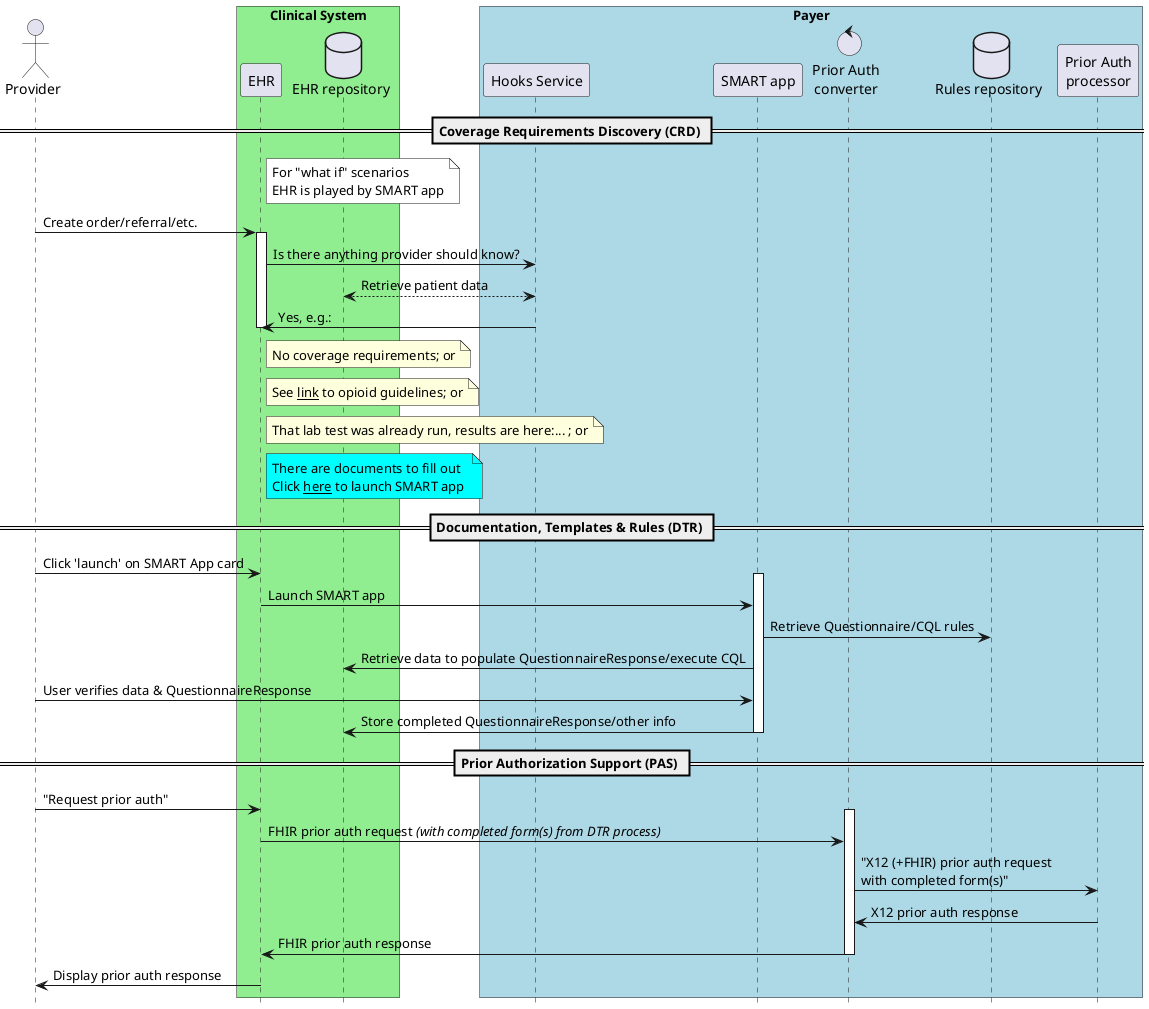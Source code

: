 @startuml
hide footbox
actor "Provider"
box "Clinical System" #LightGreen
  participant EHR
  database "EHR repository"
end box
box "Payer" #LightBlue
  participant "Hooks Service"
  participant "SMART app"
  control converter as "Prior Auth\nconverter"
  database "Rules repository"
  participant processor as "Prior Auth\nprocessor"
end box

== Coverage Requirements Discovery (CRD) ==

note right of EHR #white
  For "what if" scenarios
  EHR is played by SMART app
end note
"Provider" -> "EHR" : Create order/referral/etc.
Activate EHR
  "EHR" -> "Hooks Service" : Is there anything provider should know?
  "Hooks Service" <--> "EHR repository" : Retrieve patient data
  "EHR" <- "Hooks Service" : Yes, e.g.:
  note right of EHR: No coverage requirements; or
  note right of EHR: See __link__ to opioid guidelines; or
  note right of EHR: That lab test was already run, results are here:... ; or
  note right of EHR #aqua
    There are documents to fill out
    Click __here__ to launch SMART app 
  end note
Deactivate EHR
== Documentation, Templates & Rules (DTR) ==
"Provider" -> "EHR": Click 'launch' on SMART App card
Activate "SMART app"
  "EHR" -> "SMART app": Launch SMART app
  "SMART app" -> "Rules repository": Retrieve Questionnaire/CQL rules
  "SMART app" -> "EHR repository": Retrieve data to populate QuestionnaireResponse/execute CQL
  "SMART app" <- "Provider": User verifies data & QuestionnaireResponse
  "SMART app" -> "EHR repository": Store completed QuestionnaireResponse/other info
Deactivate "SMART app"
== Prior Authorization Support (PAS) ==
Provider -> EHR: "Request prior auth"
Activate converter
  EHR -> converter: FHIR prior auth request //(with completed form(s) from DTR process)//
  converter -> processor: "X12 (+FHIR) prior auth request\nwith completed form(s)"
  processor -> converter: X12 prior auth response
  converter -> EHR: FHIR prior auth response
Deactivate converter
EHR -> Provider: Display prior auth response
@enduml
